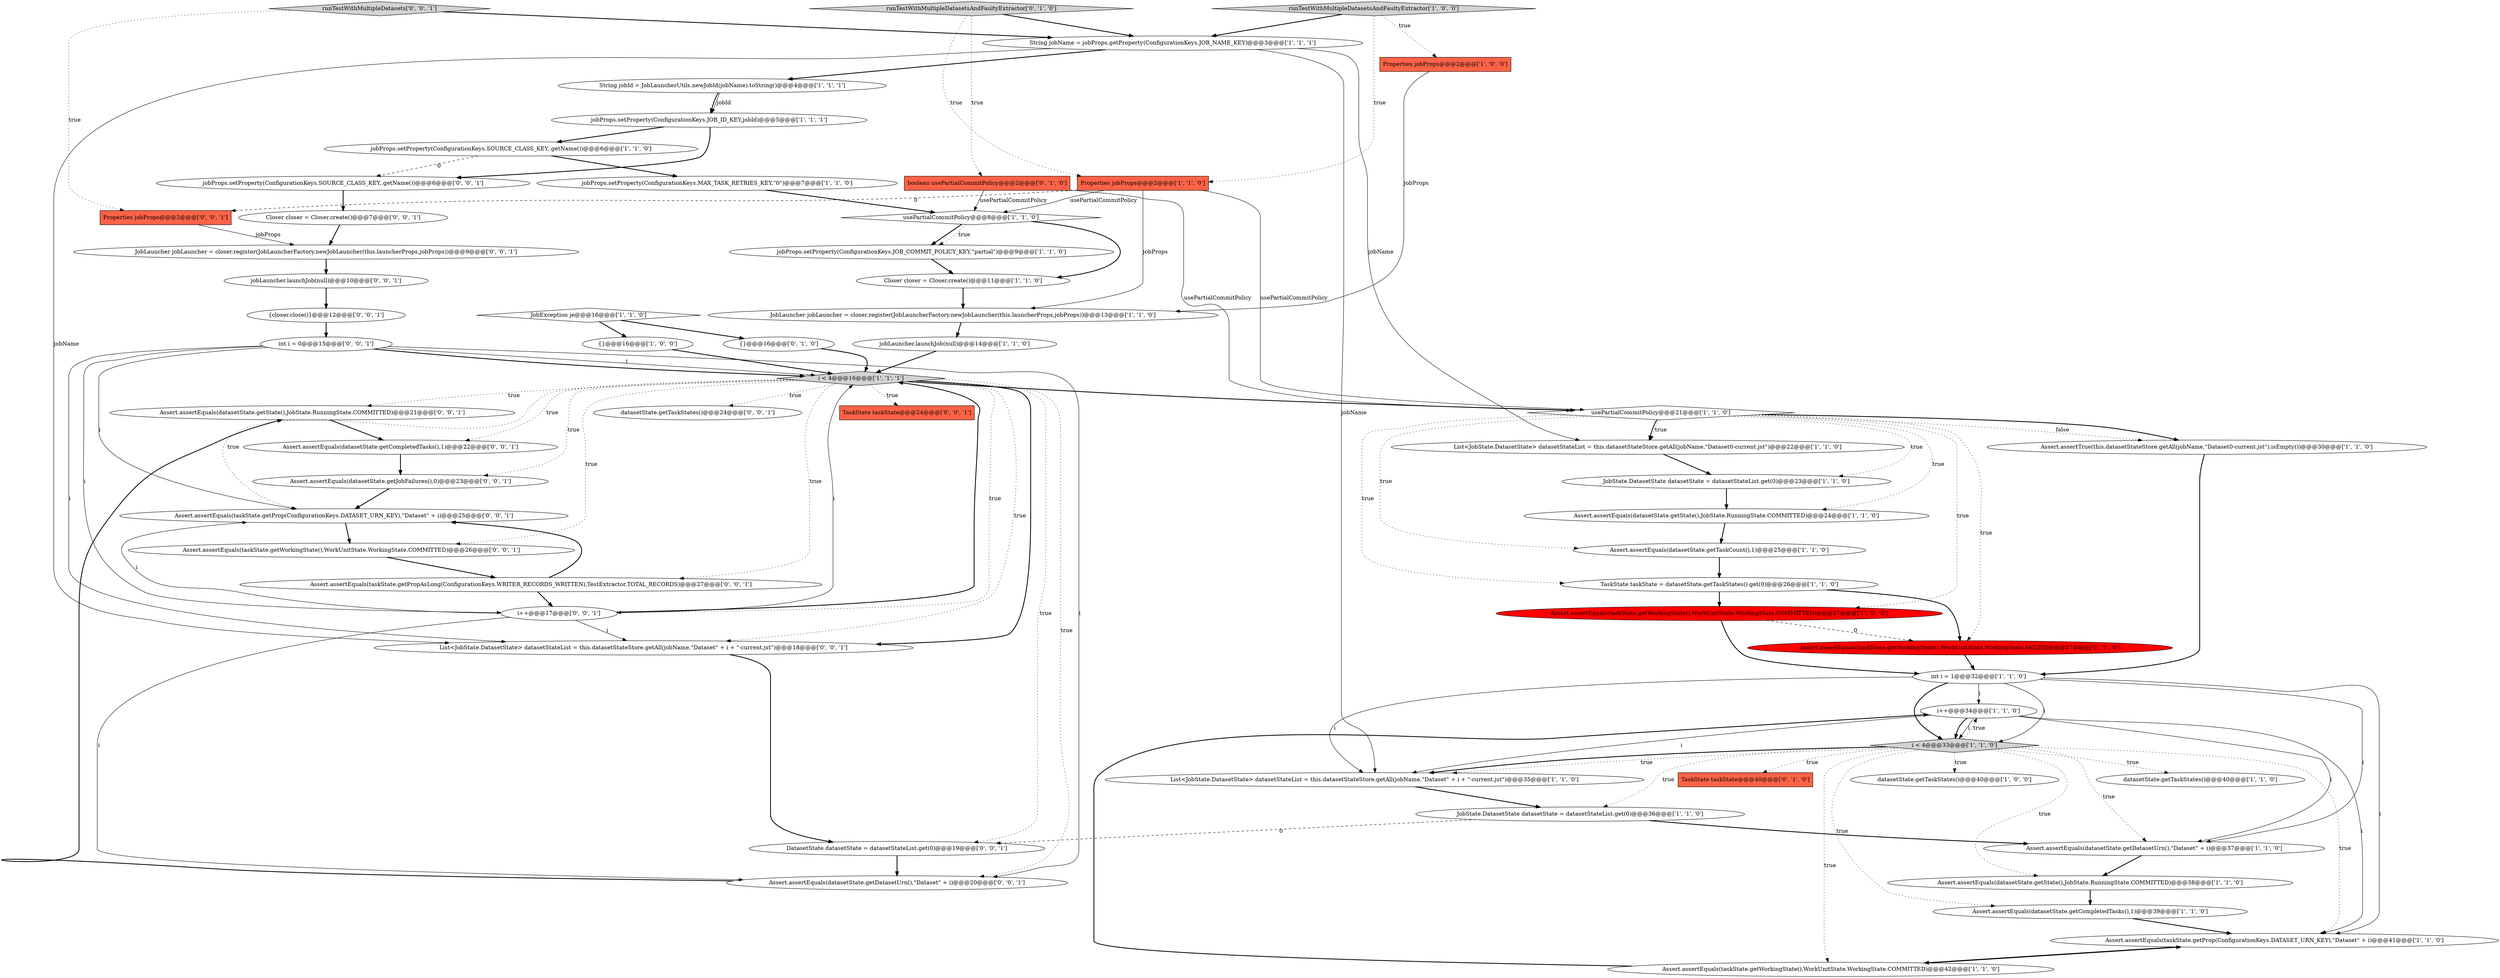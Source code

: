 digraph {
17 [style = filled, label = "i < 4@@@16@@@['1', '1', '1']", fillcolor = lightgray, shape = diamond image = "AAA0AAABBB1BBB"];
25 [style = filled, label = "i++@@@34@@@['1', '1', '0']", fillcolor = white, shape = ellipse image = "AAA0AAABBB1BBB"];
14 [style = filled, label = "Assert.assertEquals(datasetState.getState(),JobState.RunningState.COMMITTED)@@@24@@@['1', '1', '0']", fillcolor = white, shape = ellipse image = "AAA0AAABBB1BBB"];
27 [style = filled, label = "JobLauncher jobLauncher = closer.register(JobLauncherFactory.newJobLauncher(this.launcherProps,jobProps))@@@13@@@['1', '1', '0']", fillcolor = white, shape = ellipse image = "AAA0AAABBB1BBB"];
7 [style = filled, label = "jobProps.setProperty(ConfigurationKeys.JOB_ID_KEY,jobId)@@@5@@@['1', '1', '1']", fillcolor = white, shape = ellipse image = "AAA0AAABBB1BBB"];
13 [style = filled, label = "TaskState taskState = datasetState.getTaskStates().get(0)@@@26@@@['1', '1', '0']", fillcolor = white, shape = ellipse image = "AAA0AAABBB1BBB"];
15 [style = filled, label = "jobProps.setProperty(ConfigurationKeys.MAX_TASK_RETRIES_KEY,\"0\")@@@7@@@['1', '1', '0']", fillcolor = white, shape = ellipse image = "AAA0AAABBB1BBB"];
10 [style = filled, label = "jobProps.setProperty(ConfigurationKeys.JOB_COMMIT_POLICY_KEY,\"partial\")@@@9@@@['1', '1', '0']", fillcolor = white, shape = ellipse image = "AAA0AAABBB1BBB"];
39 [style = filled, label = "runTestWithMultipleDatasetsAndFaultyExtractor['0', '1', '0']", fillcolor = lightgray, shape = diamond image = "AAA0AAABBB2BBB"];
26 [style = filled, label = "JobState.DatasetState datasetState = datasetStateList.get(0)@@@36@@@['1', '1', '0']", fillcolor = white, shape = ellipse image = "AAA0AAABBB1BBB"];
59 [style = filled, label = "TaskState taskState@@@24@@@['0', '0', '1']", fillcolor = tomato, shape = box image = "AAA0AAABBB3BBB"];
41 [style = filled, label = "jobProps.setProperty(ConfigurationKeys.SOURCE_CLASS_KEY,.getName())@@@6@@@['0', '0', '1']", fillcolor = white, shape = ellipse image = "AAA0AAABBB3BBB"];
30 [style = filled, label = "Assert.assertTrue(this.datasetStateStore.getAll(jobName,\"Dataset0-current.jst\").isEmpty())@@@30@@@['1', '1', '0']", fillcolor = white, shape = ellipse image = "AAA0AAABBB1BBB"];
18 [style = filled, label = "datasetState.getTaskStates()@@@40@@@['1', '1', '0']", fillcolor = white, shape = ellipse image = "AAA0AAABBB1BBB"];
51 [style = filled, label = "Properties jobProps@@@2@@@['0', '0', '1']", fillcolor = tomato, shape = box image = "AAA0AAABBB3BBB"];
20 [style = filled, label = "{}@@@16@@@['1', '0', '0']", fillcolor = white, shape = ellipse image = "AAA0AAABBB1BBB"];
37 [style = filled, label = "{}@@@16@@@['0', '1', '0']", fillcolor = white, shape = ellipse image = "AAA0AAABBB2BBB"];
53 [style = filled, label = "int i = 0@@@15@@@['0', '0', '1']", fillcolor = white, shape = ellipse image = "AAA0AAABBB3BBB"];
16 [style = filled, label = "jobProps.setProperty(ConfigurationKeys.SOURCE_CLASS_KEY,.getName())@@@6@@@['1', '1', '0']", fillcolor = white, shape = ellipse image = "AAA0AAABBB1BBB"];
3 [style = filled, label = "Properties jobProps@@@2@@@['1', '0', '0']", fillcolor = tomato, shape = box image = "AAA0AAABBB1BBB"];
11 [style = filled, label = "String jobName = jobProps.getProperty(ConfigurationKeys.JOB_NAME_KEY)@@@3@@@['1', '1', '1']", fillcolor = white, shape = ellipse image = "AAA0AAABBB1BBB"];
19 [style = filled, label = "Assert.assertEquals(taskState.getProp(ConfigurationKeys.DATASET_URN_KEY),\"Dataset\" + i)@@@41@@@['1', '1', '0']", fillcolor = white, shape = ellipse image = "AAA0AAABBB1BBB"];
38 [style = filled, label = "TaskState taskState@@@40@@@['0', '1', '0']", fillcolor = tomato, shape = box image = "AAA0AAABBB2BBB"];
22 [style = filled, label = "JobException je@@@16@@@['1', '1', '0']", fillcolor = white, shape = diamond image = "AAA0AAABBB1BBB"];
50 [style = filled, label = "Assert.assertEquals(datasetState.getState(),JobState.RunningState.COMMITTED)@@@21@@@['0', '0', '1']", fillcolor = white, shape = ellipse image = "AAA0AAABBB3BBB"];
35 [style = filled, label = "i < 4@@@33@@@['1', '1', '0']", fillcolor = lightgray, shape = diamond image = "AAA0AAABBB1BBB"];
0 [style = filled, label = "Assert.assertEquals(taskState.getWorkingState(),WorkUnitState.WorkingState.COMMITTED)@@@27@@@['1', '0', '0']", fillcolor = red, shape = ellipse image = "AAA1AAABBB1BBB"];
23 [style = filled, label = "Assert.assertEquals(datasetState.getDatasetUrn(),\"Dataset\" + i)@@@37@@@['1', '1', '0']", fillcolor = white, shape = ellipse image = "AAA0AAABBB1BBB"];
9 [style = filled, label = "Assert.assertEquals(taskState.getWorkingState(),WorkUnitState.WorkingState.COMMITTED)@@@42@@@['1', '1', '0']", fillcolor = white, shape = ellipse image = "AAA0AAABBB1BBB"];
34 [style = filled, label = "jobLauncher.launchJob(null)@@@14@@@['1', '1', '0']", fillcolor = white, shape = ellipse image = "AAA0AAABBB1BBB"];
4 [style = filled, label = "datasetState.getTaskStates()@@@40@@@['1', '0', '0']", fillcolor = white, shape = ellipse image = "AAA0AAABBB1BBB"];
46 [style = filled, label = "i++@@@17@@@['0', '0', '1']", fillcolor = white, shape = ellipse image = "AAA0AAABBB3BBB"];
54 [style = filled, label = "DatasetState datasetState = datasetStateList.get(0)@@@19@@@['0', '0', '1']", fillcolor = white, shape = ellipse image = "AAA0AAABBB3BBB"];
42 [style = filled, label = "List<JobState.DatasetState> datasetStateList = this.datasetStateStore.getAll(jobName,\"Dataset\" + i + \"-current.jst\")@@@18@@@['0', '0', '1']", fillcolor = white, shape = ellipse image = "AAA0AAABBB3BBB"];
28 [style = filled, label = "List<JobState.DatasetState> datasetStateList = this.datasetStateStore.getAll(jobName,\"Dataset0-current.jst\")@@@22@@@['1', '1', '0']", fillcolor = white, shape = ellipse image = "AAA0AAABBB1BBB"];
29 [style = filled, label = "Assert.assertEquals(datasetState.getTaskCount(),1)@@@25@@@['1', '1', '0']", fillcolor = white, shape = ellipse image = "AAA0AAABBB1BBB"];
60 [style = filled, label = "Assert.assertEquals(datasetState.getJobFailures(),0)@@@23@@@['0', '0', '1']", fillcolor = white, shape = ellipse image = "AAA0AAABBB3BBB"];
21 [style = filled, label = "usePartialCommitPolicy@@@21@@@['1', '1', '0']", fillcolor = white, shape = diamond image = "AAA0AAABBB1BBB"];
1 [style = filled, label = "Closer closer = Closer.create()@@@11@@@['1', '1', '0']", fillcolor = white, shape = ellipse image = "AAA0AAABBB1BBB"];
6 [style = filled, label = "String jobId = JobLauncherUtils.newJobId(jobName).toString()@@@4@@@['1', '1', '1']", fillcolor = white, shape = ellipse image = "AAA0AAABBB1BBB"];
40 [style = filled, label = "boolean usePartialCommitPolicy@@@2@@@['0', '1', '0']", fillcolor = tomato, shape = box image = "AAA0AAABBB2BBB"];
52 [style = filled, label = "Assert.assertEquals(datasetState.getCompletedTasks(),1)@@@22@@@['0', '0', '1']", fillcolor = white, shape = ellipse image = "AAA0AAABBB3BBB"];
24 [style = filled, label = "runTestWithMultipleDatasetsAndFaultyExtractor['1', '0', '0']", fillcolor = lightgray, shape = diamond image = "AAA0AAABBB1BBB"];
58 [style = filled, label = "Assert.assertEquals(datasetState.getDatasetUrn(),\"Dataset\" + i)@@@20@@@['0', '0', '1']", fillcolor = white, shape = ellipse image = "AAA0AAABBB3BBB"];
12 [style = filled, label = "usePartialCommitPolicy@@@8@@@['1', '1', '0']", fillcolor = white, shape = diamond image = "AAA0AAABBB1BBB"];
32 [style = filled, label = "Assert.assertEquals(datasetState.getState(),JobState.RunningState.COMMITTED)@@@38@@@['1', '1', '0']", fillcolor = white, shape = ellipse image = "AAA0AAABBB1BBB"];
56 [style = filled, label = "runTestWithMultipleDatasets['0', '0', '1']", fillcolor = lightgray, shape = diamond image = "AAA0AAABBB3BBB"];
43 [style = filled, label = "Assert.assertEquals(taskState.getPropAsLong(ConfigurationKeys.WRITER_RECORDS_WRITTEN),TestExtractor.TOTAL_RECORDS)@@@27@@@['0', '0', '1']", fillcolor = white, shape = ellipse image = "AAA0AAABBB3BBB"];
31 [style = filled, label = "List<JobState.DatasetState> datasetStateList = this.datasetStateStore.getAll(jobName,\"Dataset\" + i + \"-current.jst\")@@@35@@@['1', '1', '0']", fillcolor = white, shape = ellipse image = "AAA0AAABBB1BBB"];
49 [style = filled, label = "{closer.close()}@@@12@@@['0', '0', '1']", fillcolor = white, shape = ellipse image = "AAA0AAABBB3BBB"];
8 [style = filled, label = "Assert.assertEquals(datasetState.getCompletedTasks(),1)@@@39@@@['1', '1', '0']", fillcolor = white, shape = ellipse image = "AAA0AAABBB1BBB"];
55 [style = filled, label = "Assert.assertEquals(taskState.getProp(ConfigurationKeys.DATASET_URN_KEY),\"Dataset\" + i)@@@25@@@['0', '0', '1']", fillcolor = white, shape = ellipse image = "AAA0AAABBB3BBB"];
48 [style = filled, label = "jobLauncher.launchJob(null)@@@10@@@['0', '0', '1']", fillcolor = white, shape = ellipse image = "AAA0AAABBB3BBB"];
57 [style = filled, label = "JobLauncher jobLauncher = closer.register(JobLauncherFactory.newJobLauncher(this.launcherProps,jobProps))@@@9@@@['0', '0', '1']", fillcolor = white, shape = ellipse image = "AAA0AAABBB3BBB"];
36 [style = filled, label = "Assert.assertEquals(taskState.getWorkingState(),WorkUnitState.WorkingState.FAILED)@@@27@@@['0', '1', '0']", fillcolor = red, shape = ellipse image = "AAA1AAABBB2BBB"];
33 [style = filled, label = "Properties jobProps@@@2@@@['1', '1', '0']", fillcolor = tomato, shape = box image = "AAA0AAABBB1BBB"];
44 [style = filled, label = "datasetState.getTaskStates()@@@24@@@['0', '0', '1']", fillcolor = white, shape = ellipse image = "AAA0AAABBB3BBB"];
2 [style = filled, label = "JobState.DatasetState datasetState = datasetStateList.get(0)@@@23@@@['1', '1', '0']", fillcolor = white, shape = ellipse image = "AAA0AAABBB1BBB"];
5 [style = filled, label = "int i = 1@@@32@@@['1', '1', '0']", fillcolor = white, shape = ellipse image = "AAA0AAABBB1BBB"];
47 [style = filled, label = "Closer closer = Closer.create()@@@7@@@['0', '0', '1']", fillcolor = white, shape = ellipse image = "AAA0AAABBB3BBB"];
45 [style = filled, label = "Assert.assertEquals(taskState.getWorkingState(),WorkUnitState.WorkingState.COMMITTED)@@@26@@@['0', '0', '1']", fillcolor = white, shape = ellipse image = "AAA0AAABBB3BBB"];
17->54 [style = dotted, label="true"];
58->50 [style = bold, label=""];
43->55 [style = bold, label=""];
17->52 [style = dotted, label="true"];
22->37 [style = bold, label=""];
33->12 [style = solid, label="usePartialCommitPolicy"];
1->27 [style = bold, label=""];
26->54 [style = dashed, label="0"];
35->26 [style = dotted, label="true"];
24->33 [style = dotted, label="true"];
35->19 [style = dotted, label="true"];
21->30 [style = bold, label=""];
6->7 [style = solid, label="jobId"];
5->35 [style = solid, label="i"];
25->35 [style = bold, label=""];
35->8 [style = dotted, label="true"];
21->28 [style = bold, label=""];
46->17 [style = solid, label="i"];
17->50 [style = dotted, label="true"];
52->60 [style = bold, label=""];
12->10 [style = bold, label=""];
5->31 [style = solid, label="i"];
45->43 [style = bold, label=""];
19->9 [style = bold, label=""];
24->11 [style = bold, label=""];
33->21 [style = solid, label="usePartialCommitPolicy"];
13->36 [style = bold, label=""];
53->58 [style = solid, label="i"];
7->16 [style = bold, label=""];
34->17 [style = bold, label=""];
2->14 [style = bold, label=""];
17->46 [style = dotted, label="true"];
5->19 [style = solid, label="i"];
24->3 [style = dotted, label="true"];
0->36 [style = dashed, label="0"];
11->31 [style = solid, label="jobName"];
17->21 [style = bold, label=""];
35->31 [style = bold, label=""];
48->49 [style = bold, label=""];
11->28 [style = solid, label="jobName"];
25->19 [style = solid, label="i"];
25->35 [style = solid, label="i"];
21->0 [style = dotted, label="true"];
21->29 [style = dotted, label="true"];
35->38 [style = dotted, label="true"];
17->55 [style = dotted, label="true"];
33->51 [style = dashed, label="0"];
17->42 [style = bold, label=""];
40->21 [style = solid, label="usePartialCommitPolicy"];
12->1 [style = bold, label=""];
21->28 [style = dotted, label="true"];
43->46 [style = bold, label=""];
54->58 [style = bold, label=""];
35->32 [style = dotted, label="true"];
33->27 [style = solid, label="jobProps"];
47->57 [style = bold, label=""];
60->55 [style = bold, label=""];
16->41 [style = dashed, label="0"];
12->10 [style = dotted, label="true"];
22->20 [style = bold, label=""];
53->42 [style = solid, label="i"];
17->43 [style = dotted, label="true"];
39->40 [style = dotted, label="true"];
21->13 [style = dotted, label="true"];
15->12 [style = bold, label=""];
5->25 [style = solid, label="i"];
35->18 [style = dotted, label="true"];
46->55 [style = solid, label="i"];
6->7 [style = bold, label=""];
10->1 [style = bold, label=""];
25->23 [style = solid, label="i"];
13->0 [style = bold, label=""];
35->25 [style = dotted, label="true"];
56->11 [style = bold, label=""];
5->23 [style = solid, label="i"];
46->58 [style = solid, label="i"];
17->60 [style = dotted, label="true"];
23->32 [style = bold, label=""];
21->2 [style = dotted, label="true"];
17->45 [style = dotted, label="true"];
25->31 [style = solid, label="i"];
35->31 [style = dotted, label="true"];
17->58 [style = dotted, label="true"];
21->30 [style = dotted, label="false"];
31->26 [style = bold, label=""];
32->8 [style = bold, label=""];
27->34 [style = bold, label=""];
30->5 [style = bold, label=""];
17->42 [style = dotted, label="true"];
14->29 [style = bold, label=""];
9->19 [style = bold, label=""];
36->5 [style = bold, label=""];
7->41 [style = bold, label=""];
41->47 [style = bold, label=""];
53->55 [style = solid, label="i"];
51->57 [style = solid, label="jobProps"];
35->23 [style = dotted, label="true"];
5->35 [style = bold, label=""];
17->44 [style = dotted, label="true"];
53->46 [style = solid, label="i"];
0->5 [style = bold, label=""];
35->4 [style = dotted, label="true"];
16->15 [style = bold, label=""];
46->42 [style = solid, label="i"];
20->17 [style = bold, label=""];
8->19 [style = bold, label=""];
11->6 [style = bold, label=""];
37->17 [style = bold, label=""];
35->9 [style = dotted, label="true"];
3->27 [style = solid, label="jobProps"];
11->42 [style = solid, label="jobName"];
53->17 [style = solid, label="i"];
39->11 [style = bold, label=""];
50->52 [style = bold, label=""];
57->48 [style = bold, label=""];
21->36 [style = dotted, label="true"];
49->53 [style = bold, label=""];
28->2 [style = bold, label=""];
56->51 [style = dotted, label="true"];
9->25 [style = bold, label=""];
26->23 [style = bold, label=""];
53->17 [style = bold, label=""];
21->14 [style = dotted, label="true"];
40->12 [style = solid, label="usePartialCommitPolicy"];
42->54 [style = bold, label=""];
46->17 [style = bold, label=""];
17->59 [style = dotted, label="true"];
39->33 [style = dotted, label="true"];
55->45 [style = bold, label=""];
29->13 [style = bold, label=""];
}
